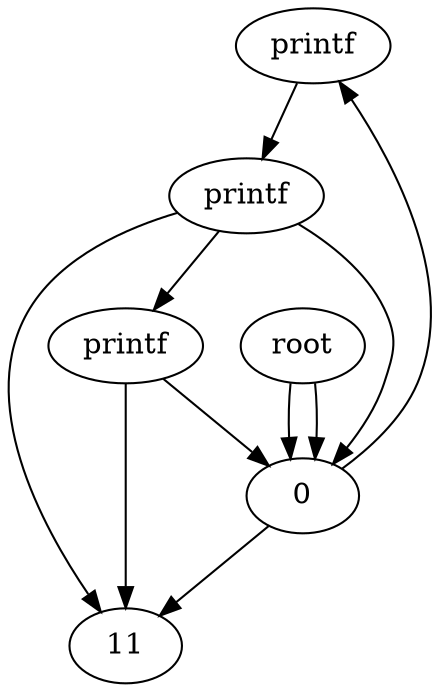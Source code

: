 digraph "CFG" {
4 [label="printf"];
5 [label="printf"];
7 [label="printf"];
0;
11;
root_20241122_183317 [label=root];
4 -> 5 [key=0];
5 -> 7 [key=0];
5 -> 0 [key=0];
5 -> 11 [key=0];
7 -> 0 [key=0];
7 -> 11 [key=0];
0 -> 4 [key=0];
0 -> 11 [key=0];
root_20241122_183317 -> 0 [key=0];
root_20241122_183317 -> 0 [key=1];
}
